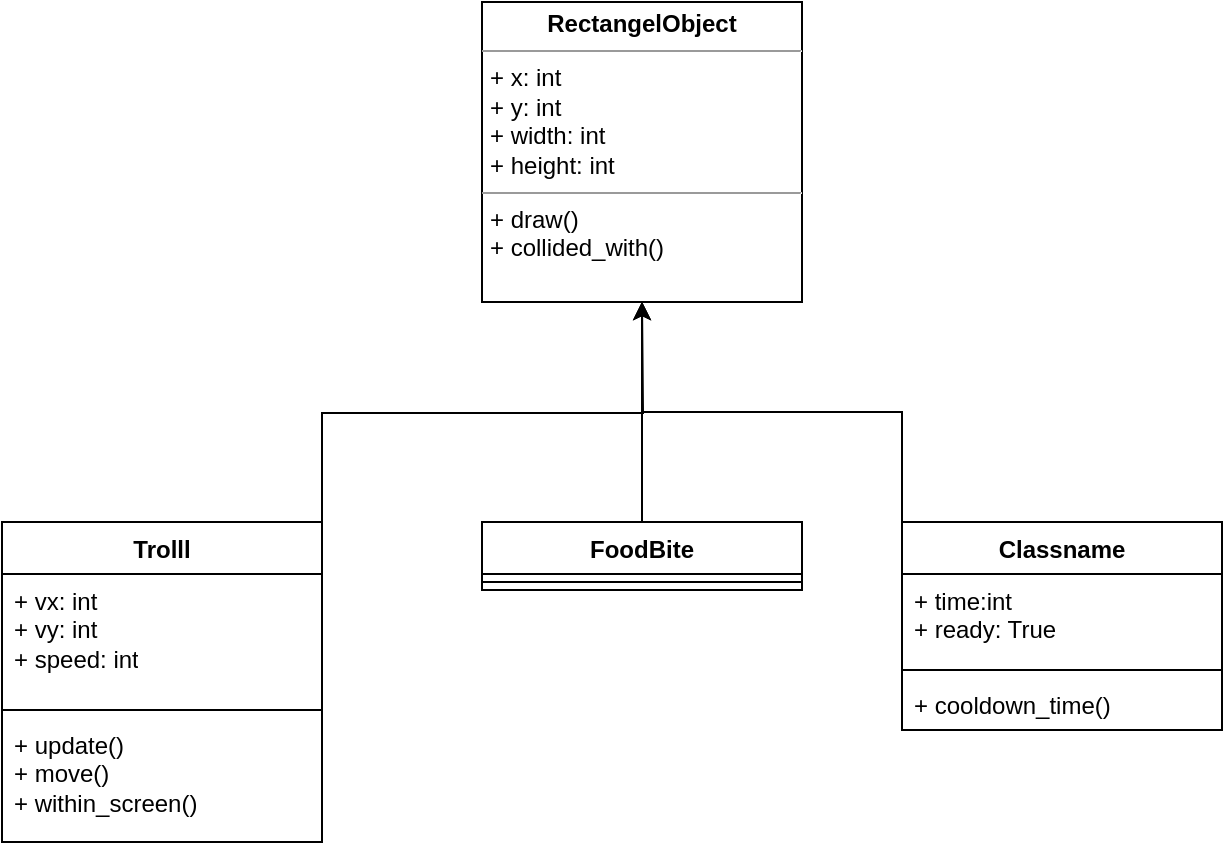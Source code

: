 <mxfile version="22.0.3" type="device">
  <diagram id="C5RBs43oDa-KdzZeNtuy" name="Page-1">
    <mxGraphModel dx="878" dy="656" grid="1" gridSize="10" guides="1" tooltips="1" connect="1" arrows="1" fold="1" page="1" pageScale="1" pageWidth="827" pageHeight="1169" math="0" shadow="0">
      <root>
        <mxCell id="WIyWlLk6GJQsqaUBKTNV-0" />
        <mxCell id="WIyWlLk6GJQsqaUBKTNV-1" parent="WIyWlLk6GJQsqaUBKTNV-0" />
        <mxCell id="bp0lb2xCWg0NbdLHodUT-0" value="&lt;p style=&quot;margin:0px;margin-top:4px;text-align:center;&quot;&gt;&lt;b&gt;RectangelObject&lt;/b&gt;&lt;/p&gt;&lt;hr size=&quot;1&quot;&gt;&lt;p style=&quot;margin:0px;margin-left:4px;&quot;&gt;+ x: int&lt;/p&gt;&lt;p style=&quot;margin:0px;margin-left:4px;&quot;&gt;+ y: int&lt;/p&gt;&lt;p style=&quot;margin:0px;margin-left:4px;&quot;&gt;+ width: int&lt;/p&gt;&lt;p style=&quot;margin:0px;margin-left:4px;&quot;&gt;+ height: int&lt;/p&gt;&lt;hr size=&quot;1&quot;&gt;&lt;p style=&quot;margin:0px;margin-left:4px;&quot;&gt;+ draw()&lt;/p&gt;&lt;p style=&quot;margin:0px;margin-left:4px;&quot;&gt;+ collided_with()&lt;/p&gt;" style="verticalAlign=top;align=left;overflow=fill;fontSize=12;fontFamily=Helvetica;html=1;whiteSpace=wrap;" vertex="1" parent="WIyWlLk6GJQsqaUBKTNV-1">
          <mxGeometry x="330" y="100" width="160" height="150" as="geometry" />
        </mxCell>
        <mxCell id="bp0lb2xCWg0NbdLHodUT-21" style="edgeStyle=orthogonalEdgeStyle;rounded=0;orthogonalLoop=1;jettySize=auto;html=1;exitX=1;exitY=0;exitDx=0;exitDy=0;" edge="1" parent="WIyWlLk6GJQsqaUBKTNV-1" source="bp0lb2xCWg0NbdLHodUT-1">
          <mxGeometry relative="1" as="geometry">
            <mxPoint x="410" y="250" as="targetPoint" />
          </mxGeometry>
        </mxCell>
        <mxCell id="bp0lb2xCWg0NbdLHodUT-1" value="Trolll" style="swimlane;fontStyle=1;align=center;verticalAlign=top;childLayout=stackLayout;horizontal=1;startSize=26;horizontalStack=0;resizeParent=1;resizeParentMax=0;resizeLast=0;collapsible=1;marginBottom=0;whiteSpace=wrap;html=1;" vertex="1" parent="WIyWlLk6GJQsqaUBKTNV-1">
          <mxGeometry x="90" y="360" width="160" height="160" as="geometry" />
        </mxCell>
        <mxCell id="bp0lb2xCWg0NbdLHodUT-2" value="+ vx: int&lt;br&gt;+ vy: int&lt;br&gt;+ speed: int" style="text;strokeColor=none;fillColor=none;align=left;verticalAlign=top;spacingLeft=4;spacingRight=4;overflow=hidden;rotatable=0;points=[[0,0.5],[1,0.5]];portConstraint=eastwest;whiteSpace=wrap;html=1;" vertex="1" parent="bp0lb2xCWg0NbdLHodUT-1">
          <mxGeometry y="26" width="160" height="64" as="geometry" />
        </mxCell>
        <mxCell id="bp0lb2xCWg0NbdLHodUT-3" value="" style="line;strokeWidth=1;fillColor=none;align=left;verticalAlign=middle;spacingTop=-1;spacingLeft=3;spacingRight=3;rotatable=0;labelPosition=right;points=[];portConstraint=eastwest;strokeColor=inherit;" vertex="1" parent="bp0lb2xCWg0NbdLHodUT-1">
          <mxGeometry y="90" width="160" height="8" as="geometry" />
        </mxCell>
        <mxCell id="bp0lb2xCWg0NbdLHodUT-4" value="+ update()&lt;br&gt;+ move()&lt;br&gt;+ within_screen()" style="text;strokeColor=none;fillColor=none;align=left;verticalAlign=top;spacingLeft=4;spacingRight=4;overflow=hidden;rotatable=0;points=[[0,0.5],[1,0.5]];portConstraint=eastwest;whiteSpace=wrap;html=1;" vertex="1" parent="bp0lb2xCWg0NbdLHodUT-1">
          <mxGeometry y="98" width="160" height="62" as="geometry" />
        </mxCell>
        <mxCell id="bp0lb2xCWg0NbdLHodUT-18" style="edgeStyle=orthogonalEdgeStyle;rounded=0;orthogonalLoop=1;jettySize=auto;html=1;entryX=0.5;entryY=1;entryDx=0;entryDy=0;" edge="1" parent="WIyWlLk6GJQsqaUBKTNV-1" source="bp0lb2xCWg0NbdLHodUT-5" target="bp0lb2xCWg0NbdLHodUT-0">
          <mxGeometry relative="1" as="geometry" />
        </mxCell>
        <mxCell id="bp0lb2xCWg0NbdLHodUT-5" value="FoodBite" style="swimlane;fontStyle=1;align=center;verticalAlign=top;childLayout=stackLayout;horizontal=1;startSize=26;horizontalStack=0;resizeParent=1;resizeParentMax=0;resizeLast=0;collapsible=1;marginBottom=0;whiteSpace=wrap;html=1;" vertex="1" parent="WIyWlLk6GJQsqaUBKTNV-1">
          <mxGeometry x="330" y="360" width="160" height="34" as="geometry" />
        </mxCell>
        <mxCell id="bp0lb2xCWg0NbdLHodUT-7" value="" style="line;strokeWidth=1;fillColor=none;align=left;verticalAlign=middle;spacingTop=-1;spacingLeft=3;spacingRight=3;rotatable=0;labelPosition=right;points=[];portConstraint=eastwest;strokeColor=inherit;" vertex="1" parent="bp0lb2xCWg0NbdLHodUT-5">
          <mxGeometry y="26" width="160" height="8" as="geometry" />
        </mxCell>
        <mxCell id="bp0lb2xCWg0NbdLHodUT-23" style="edgeStyle=orthogonalEdgeStyle;rounded=0;orthogonalLoop=1;jettySize=auto;html=1;exitX=0;exitY=0;exitDx=0;exitDy=0;entryX=0.5;entryY=1;entryDx=0;entryDy=0;" edge="1" parent="WIyWlLk6GJQsqaUBKTNV-1" source="bp0lb2xCWg0NbdLHodUT-9" target="bp0lb2xCWg0NbdLHodUT-0">
          <mxGeometry relative="1" as="geometry" />
        </mxCell>
        <mxCell id="bp0lb2xCWg0NbdLHodUT-9" value="Classname" style="swimlane;fontStyle=1;align=center;verticalAlign=top;childLayout=stackLayout;horizontal=1;startSize=26;horizontalStack=0;resizeParent=1;resizeParentMax=0;resizeLast=0;collapsible=1;marginBottom=0;whiteSpace=wrap;html=1;" vertex="1" parent="WIyWlLk6GJQsqaUBKTNV-1">
          <mxGeometry x="540" y="360" width="160" height="104" as="geometry" />
        </mxCell>
        <mxCell id="bp0lb2xCWg0NbdLHodUT-10" value="+ time:int&lt;br&gt;+ ready: True" style="text;strokeColor=none;fillColor=none;align=left;verticalAlign=top;spacingLeft=4;spacingRight=4;overflow=hidden;rotatable=0;points=[[0,0.5],[1,0.5]];portConstraint=eastwest;whiteSpace=wrap;html=1;" vertex="1" parent="bp0lb2xCWg0NbdLHodUT-9">
          <mxGeometry y="26" width="160" height="44" as="geometry" />
        </mxCell>
        <mxCell id="bp0lb2xCWg0NbdLHodUT-11" value="" style="line;strokeWidth=1;fillColor=none;align=left;verticalAlign=middle;spacingTop=-1;spacingLeft=3;spacingRight=3;rotatable=0;labelPosition=right;points=[];portConstraint=eastwest;strokeColor=inherit;" vertex="1" parent="bp0lb2xCWg0NbdLHodUT-9">
          <mxGeometry y="70" width="160" height="8" as="geometry" />
        </mxCell>
        <mxCell id="bp0lb2xCWg0NbdLHodUT-12" value="+ cooldown_time()" style="text;strokeColor=none;fillColor=none;align=left;verticalAlign=top;spacingLeft=4;spacingRight=4;overflow=hidden;rotatable=0;points=[[0,0.5],[1,0.5]];portConstraint=eastwest;whiteSpace=wrap;html=1;" vertex="1" parent="bp0lb2xCWg0NbdLHodUT-9">
          <mxGeometry y="78" width="160" height="26" as="geometry" />
        </mxCell>
      </root>
    </mxGraphModel>
  </diagram>
</mxfile>
